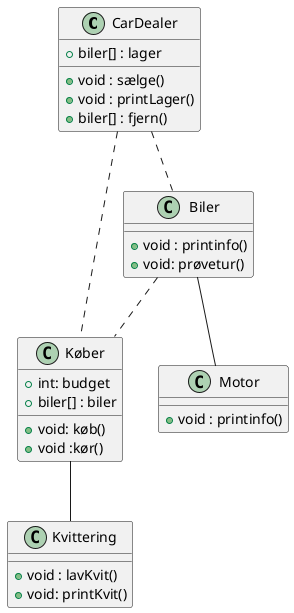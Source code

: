 @startuml design

class CarDealer{
    + biler[] : lager
    + void : sælge()
    + void : printLager()
    + biler[] : fjern()
}

class Køber {
    + void: køb()
    + void :kør()
    + int: budget
    + biler[] : biler
}

class Biler{
    + void : printinfo()
    + void: prøvetur()
}

class Kvittering{
    + void : lavKvit()
    + void: printKvit()
}

class Motor{
    + void : printinfo()
} 

Biler -- Motor

Køber --  Kvittering

CarDealer .. Køber

CarDealer .. Biler

Biler .. Køber

@enduml